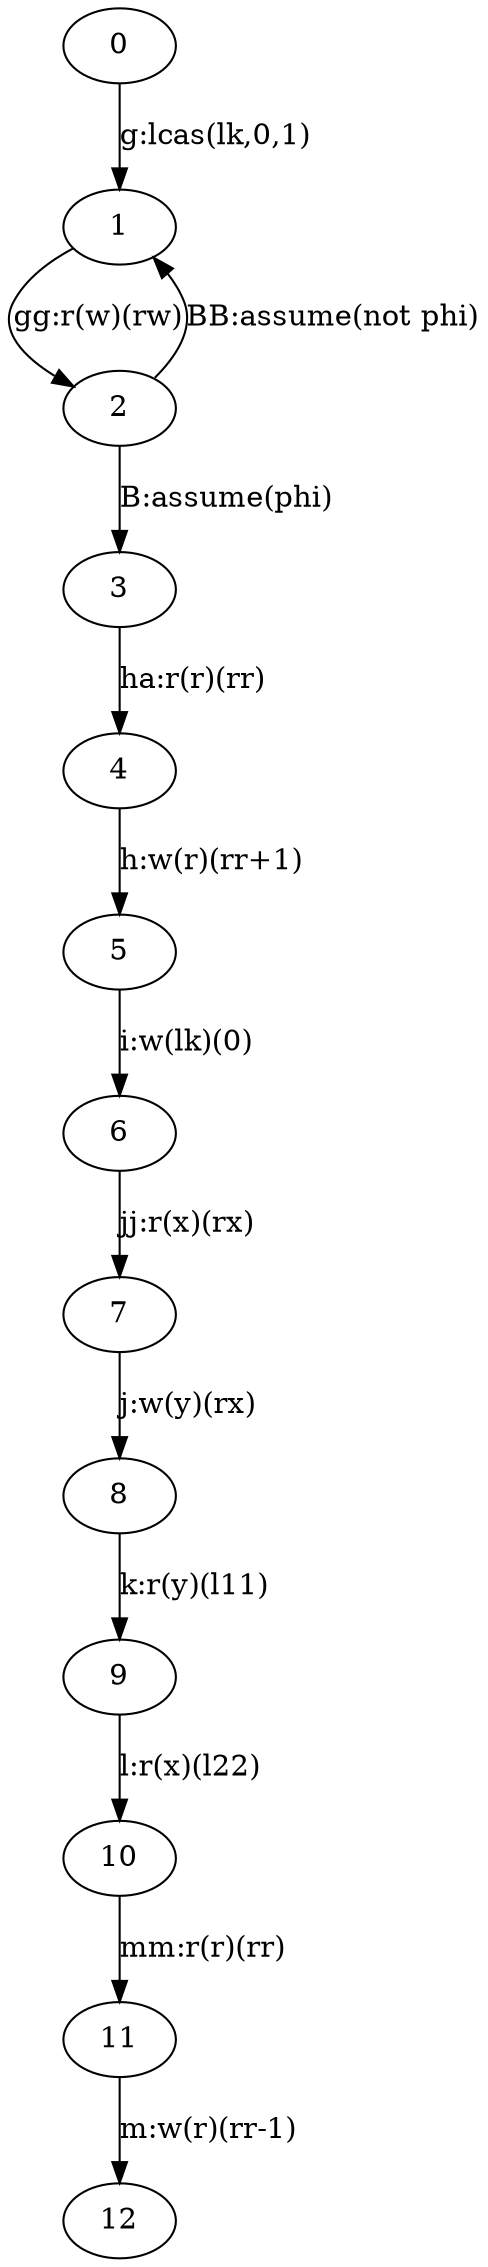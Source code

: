 digraph "unnamed" {
"0" [
fixedsize="false",
label="0",
regular="false",
];
"1" [
fixedsize="false",
label="1",
regular="false",
];
"2" [
fixedsize="false",
label="2",
regular="false",
];
"3" [
fixedsize="false",
label="3",
regular="false",
];
"4" [
fixedsize="false",
label="4",
regular="false",
];
"5" [
fixedsize="false",
label="5",
regular="false",
];
"6" [
fixedsize="false",
label="6",
regular="false",
];
"7" [
fixedsize="false",
label="7",
regular="false",
];
"8" [
fixedsize="false",
label="8",
regular="false",
];
"0" -> "1" [
constraint="true",
decorate="false",
label="g:lcas(lk,0,1)",
labelfloat="false",
];
"1" -> "2" [
constraint="true",
decorate="false",
label="gg:r(w)(rw)",
labelfloat="false",
];
"2" -> "3" [
constraint="true",
decorate="false",
label="B:assume(phi)",
labelfloat="false",
];
"3" -> "4" [
constraint="true",
decorate="false",
label="ha:r(r)(rr)",
labelfloat="false",
];
"4" -> "5" [
constraint="true",
decorate="false",
label="h:w(r)(rr+1)",
labelfloat="false",
];
"5" -> "6" [
constraint="true",
decorate="false",
label="i:w(lk)(0)",
labelfloat="false",
];
"6" -> "7" [
constraint="true",
decorate="false",
label="jj:r(x)(rx)",
labelfloat="false",
];
"7" -> "8" [
constraint="true",
decorate="false",
label="j:w(y)(rx)",
labelfloat="false",
];
"9" [
fixedsize="false",
label="9",
regular="false",
];
"10" [
fixedsize="false",
label="10",
regular="false",
];
"11" [
fixedsize="false",
label="11",
regular="false",
];
"12" [
fixedsize="false",
label="12",
regular="false",
];
"8" -> "9" [
constraint="true",
decorate="false",
label="k:r(y)(l11)",
labelfloat="false",
];
"9" -> "10" [
constraint="true",
decorate="false",
label="l:r(x)(l22)",
labelfloat="false",
];
"10" -> "11" [
constraint="true",
decorate="false",
label="mm:r(r)(rr)",
labelfloat="false",
];
"11" -> "12" [
constraint="true",
decorate="false",
label="m:w(r)(rr-1)",
labelfloat="false",
];
"2" -> "1" [
constraint="true",
decorate="false",
label="BB:assume(not phi)",
labelfloat="false",
];
}
